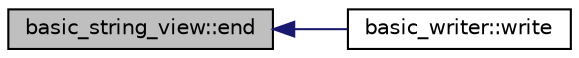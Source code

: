 digraph "basic_string_view::end"
{
  edge [fontname="Helvetica",fontsize="10",labelfontname="Helvetica",labelfontsize="10"];
  node [fontname="Helvetica",fontsize="10",shape=record];
  rankdir="LR";
  Node1 [label="basic_string_view::end",height=0.2,width=0.4,color="black", fillcolor="grey75", style="filled" fontcolor="black"];
  Node1 -> Node2 [dir="back",color="midnightblue",fontsize="10",style="solid",fontname="Helvetica"];
  Node2 [label="basic_writer::write",height=0.2,width=0.4,color="black", fillcolor="white", style="filled",URL="$classbasic__writer.html#a9145dbe901036b8f1a35587faac5e74e"];
}
